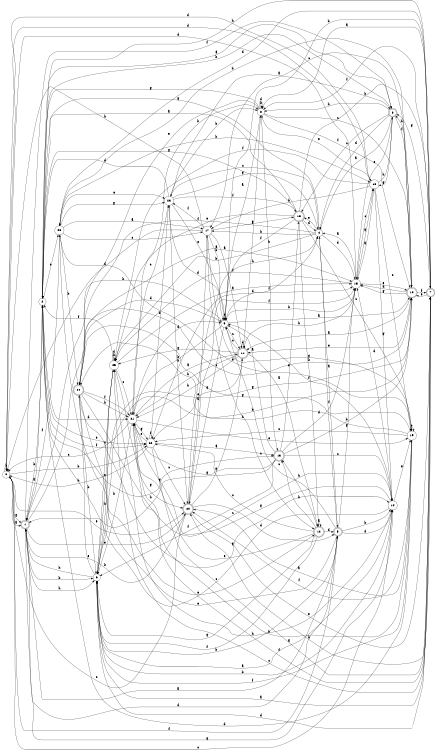 digraph n22_7 {
__start0 [label="" shape="none"];

rankdir=LR;
size="8,5";

s0 [style="filled", color="black", fillcolor="white" shape="circle", label="0"];
s1 [style="rounded,filled", color="black", fillcolor="white" shape="doublecircle", label="1"];
s2 [style="filled", color="black", fillcolor="white" shape="circle", label="2"];
s3 [style="rounded,filled", color="black", fillcolor="white" shape="doublecircle", label="3"];
s4 [style="filled", color="black", fillcolor="white" shape="circle", label="4"];
s5 [style="rounded,filled", color="black", fillcolor="white" shape="doublecircle", label="5"];
s6 [style="filled", color="black", fillcolor="white" shape="circle", label="6"];
s7 [style="rounded,filled", color="black", fillcolor="white" shape="doublecircle", label="7"];
s8 [style="filled", color="black", fillcolor="white" shape="circle", label="8"];
s9 [style="filled", color="black", fillcolor="white" shape="circle", label="9"];
s10 [style="rounded,filled", color="black", fillcolor="white" shape="doublecircle", label="10"];
s11 [style="rounded,filled", color="black", fillcolor="white" shape="doublecircle", label="11"];
s12 [style="rounded,filled", color="black", fillcolor="white" shape="doublecircle", label="12"];
s13 [style="rounded,filled", color="black", fillcolor="white" shape="doublecircle", label="13"];
s14 [style="filled", color="black", fillcolor="white" shape="circle", label="14"];
s15 [style="filled", color="black", fillcolor="white" shape="circle", label="15"];
s16 [style="filled", color="black", fillcolor="white" shape="circle", label="16"];
s17 [style="filled", color="black", fillcolor="white" shape="circle", label="17"];
s18 [style="rounded,filled", color="black", fillcolor="white" shape="doublecircle", label="18"];
s19 [style="filled", color="black", fillcolor="white" shape="circle", label="19"];
s20 [style="rounded,filled", color="black", fillcolor="white" shape="doublecircle", label="20"];
s21 [style="filled", color="black", fillcolor="white" shape="circle", label="21"];
s22 [style="filled", color="black", fillcolor="white" shape="circle", label="22"];
s23 [style="filled", color="black", fillcolor="white" shape="circle", label="23"];
s24 [style="rounded,filled", color="black", fillcolor="white" shape="doublecircle", label="24"];
s25 [style="filled", color="black", fillcolor="white" shape="circle", label="25"];
s26 [style="filled", color="black", fillcolor="white" shape="circle", label="26"];
s0 -> s1 [label="a"];
s0 -> s22 [label="b"];
s0 -> s14 [label="c"];
s0 -> s16 [label="d"];
s0 -> s20 [label="e"];
s0 -> s5 [label="f"];
s0 -> s1 [label="g"];
s0 -> s0 [label="h"];
s1 -> s2 [label="a"];
s1 -> s6 [label="b"];
s1 -> s10 [label="c"];
s1 -> s5 [label="d"];
s1 -> s20 [label="e"];
s1 -> s3 [label="f"];
s1 -> s14 [label="g"];
s1 -> s6 [label="h"];
s2 -> s3 [label="a"];
s2 -> s1 [label="b"];
s2 -> s26 [label="c"];
s2 -> s21 [label="d"];
s2 -> s22 [label="e"];
s2 -> s22 [label="f"];
s2 -> s13 [label="g"];
s2 -> s7 [label="h"];
s3 -> s4 [label="a"];
s3 -> s2 [label="b"];
s3 -> s18 [label="c"];
s3 -> s4 [label="d"];
s3 -> s15 [label="e"];
s3 -> s10 [label="f"];
s3 -> s16 [label="g"];
s3 -> s8 [label="h"];
s4 -> s5 [label="a"];
s4 -> s25 [label="b"];
s4 -> s23 [label="c"];
s4 -> s15 [label="d"];
s4 -> s18 [label="e"];
s4 -> s24 [label="f"];
s4 -> s2 [label="g"];
s4 -> s17 [label="h"];
s5 -> s1 [label="a"];
s5 -> s6 [label="b"];
s5 -> s9 [label="c"];
s5 -> s14 [label="d"];
s5 -> s26 [label="e"];
s5 -> s4 [label="f"];
s5 -> s15 [label="g"];
s5 -> s14 [label="h"];
s6 -> s7 [label="a"];
s6 -> s10 [label="b"];
s6 -> s25 [label="c"];
s6 -> s7 [label="d"];
s6 -> s24 [label="e"];
s6 -> s19 [label="f"];
s6 -> s10 [label="g"];
s6 -> s1 [label="h"];
s7 -> s8 [label="a"];
s7 -> s9 [label="b"];
s7 -> s25 [label="c"];
s7 -> s26 [label="d"];
s7 -> s10 [label="e"];
s7 -> s8 [label="f"];
s7 -> s3 [label="g"];
s7 -> s20 [label="h"];
s8 -> s9 [label="a"];
s8 -> s8 [label="b"];
s8 -> s10 [label="c"];
s8 -> s8 [label="d"];
s8 -> s24 [label="e"];
s8 -> s10 [label="f"];
s8 -> s2 [label="g"];
s8 -> s13 [label="h"];
s9 -> s10 [label="a"];
s9 -> s21 [label="b"];
s9 -> s11 [label="c"];
s9 -> s23 [label="d"];
s9 -> s9 [label="e"];
s9 -> s4 [label="f"];
s9 -> s20 [label="g"];
s9 -> s1 [label="h"];
s10 -> s11 [label="a"];
s10 -> s26 [label="b"];
s10 -> s17 [label="c"];
s10 -> s15 [label="d"];
s10 -> s11 [label="e"];
s10 -> s7 [label="f"];
s10 -> s15 [label="g"];
s10 -> s3 [label="h"];
s11 -> s12 [label="a"];
s11 -> s21 [label="b"];
s11 -> s9 [label="c"];
s11 -> s11 [label="d"];
s11 -> s22 [label="e"];
s11 -> s8 [label="f"];
s11 -> s25 [label="g"];
s11 -> s21 [label="h"];
s12 -> s12 [label="a"];
s12 -> s13 [label="b"];
s12 -> s22 [label="c"];
s12 -> s5 [label="d"];
s12 -> s21 [label="e"];
s12 -> s6 [label="f"];
s12 -> s6 [label="g"];
s12 -> s13 [label="h"];
s13 -> s9 [label="a"];
s13 -> s10 [label="b"];
s13 -> s14 [label="c"];
s13 -> s15 [label="d"];
s13 -> s18 [label="e"];
s13 -> s6 [label="f"];
s13 -> s21 [label="g"];
s13 -> s1 [label="h"];
s14 -> s6 [label="a"];
s14 -> s6 [label="b"];
s14 -> s2 [label="c"];
s14 -> s15 [label="d"];
s14 -> s19 [label="e"];
s14 -> s9 [label="f"];
s14 -> s21 [label="g"];
s14 -> s25 [label="h"];
s15 -> s4 [label="a"];
s15 -> s9 [label="b"];
s15 -> s16 [label="c"];
s15 -> s0 [label="d"];
s15 -> s10 [label="e"];
s15 -> s25 [label="f"];
s15 -> s16 [label="g"];
s15 -> s11 [label="h"];
s16 -> s15 [label="a"];
s16 -> s17 [label="b"];
s16 -> s19 [label="c"];
s16 -> s0 [label="d"];
s16 -> s8 [label="e"];
s16 -> s25 [label="f"];
s16 -> s14 [label="g"];
s16 -> s3 [label="h"];
s17 -> s11 [label="a"];
s17 -> s9 [label="b"];
s17 -> s12 [label="c"];
s17 -> s0 [label="d"];
s17 -> s18 [label="e"];
s17 -> s23 [label="f"];
s17 -> s19 [label="g"];
s17 -> s0 [label="h"];
s18 -> s2 [label="a"];
s18 -> s12 [label="b"];
s18 -> s19 [label="c"];
s18 -> s4 [label="d"];
s18 -> s25 [label="e"];
s18 -> s9 [label="f"];
s18 -> s2 [label="g"];
s18 -> s7 [label="h"];
s19 -> s20 [label="a"];
s19 -> s21 [label="b"];
s19 -> s22 [label="c"];
s19 -> s2 [label="d"];
s19 -> s19 [label="e"];
s19 -> s20 [label="f"];
s19 -> s24 [label="g"];
s19 -> s24 [label="h"];
s20 -> s17 [label="a"];
s20 -> s1 [label="b"];
s20 -> s0 [label="c"];
s20 -> s5 [label="d"];
s20 -> s7 [label="e"];
s20 -> s15 [label="f"];
s20 -> s11 [label="g"];
s20 -> s4 [label="h"];
s21 -> s11 [label="a"];
s21 -> s8 [label="b"];
s21 -> s0 [label="c"];
s21 -> s9 [label="d"];
s21 -> s19 [label="e"];
s21 -> s7 [label="f"];
s21 -> s22 [label="g"];
s21 -> s6 [label="h"];
s22 -> s13 [label="a"];
s22 -> s23 [label="b"];
s22 -> s20 [label="c"];
s22 -> s15 [label="d"];
s22 -> s21 [label="e"];
s22 -> s22 [label="f"];
s22 -> s7 [label="g"];
s22 -> s0 [label="h"];
s23 -> s3 [label="a"];
s23 -> s8 [label="b"];
s23 -> s21 [label="c"];
s23 -> s2 [label="d"];
s23 -> s9 [label="e"];
s23 -> s18 [label="f"];
s23 -> s4 [label="g"];
s23 -> s20 [label="h"];
s24 -> s15 [label="a"];
s24 -> s6 [label="b"];
s24 -> s14 [label="c"];
s24 -> s9 [label="d"];
s24 -> s12 [label="e"];
s24 -> s21 [label="f"];
s24 -> s14 [label="g"];
s24 -> s21 [label="h"];
s25 -> s15 [label="a"];
s25 -> s25 [label="b"];
s25 -> s21 [label="c"];
s25 -> s25 [label="d"];
s25 -> s6 [label="e"];
s25 -> s2 [label="f"];
s25 -> s20 [label="g"];
s25 -> s6 [label="h"];
s26 -> s17 [label="a"];
s26 -> s24 [label="b"];
s26 -> s17 [label="c"];
s26 -> s19 [label="d"];
s26 -> s23 [label="e"];
s26 -> s1 [label="f"];
s26 -> s23 [label="g"];
s26 -> s16 [label="h"];

}